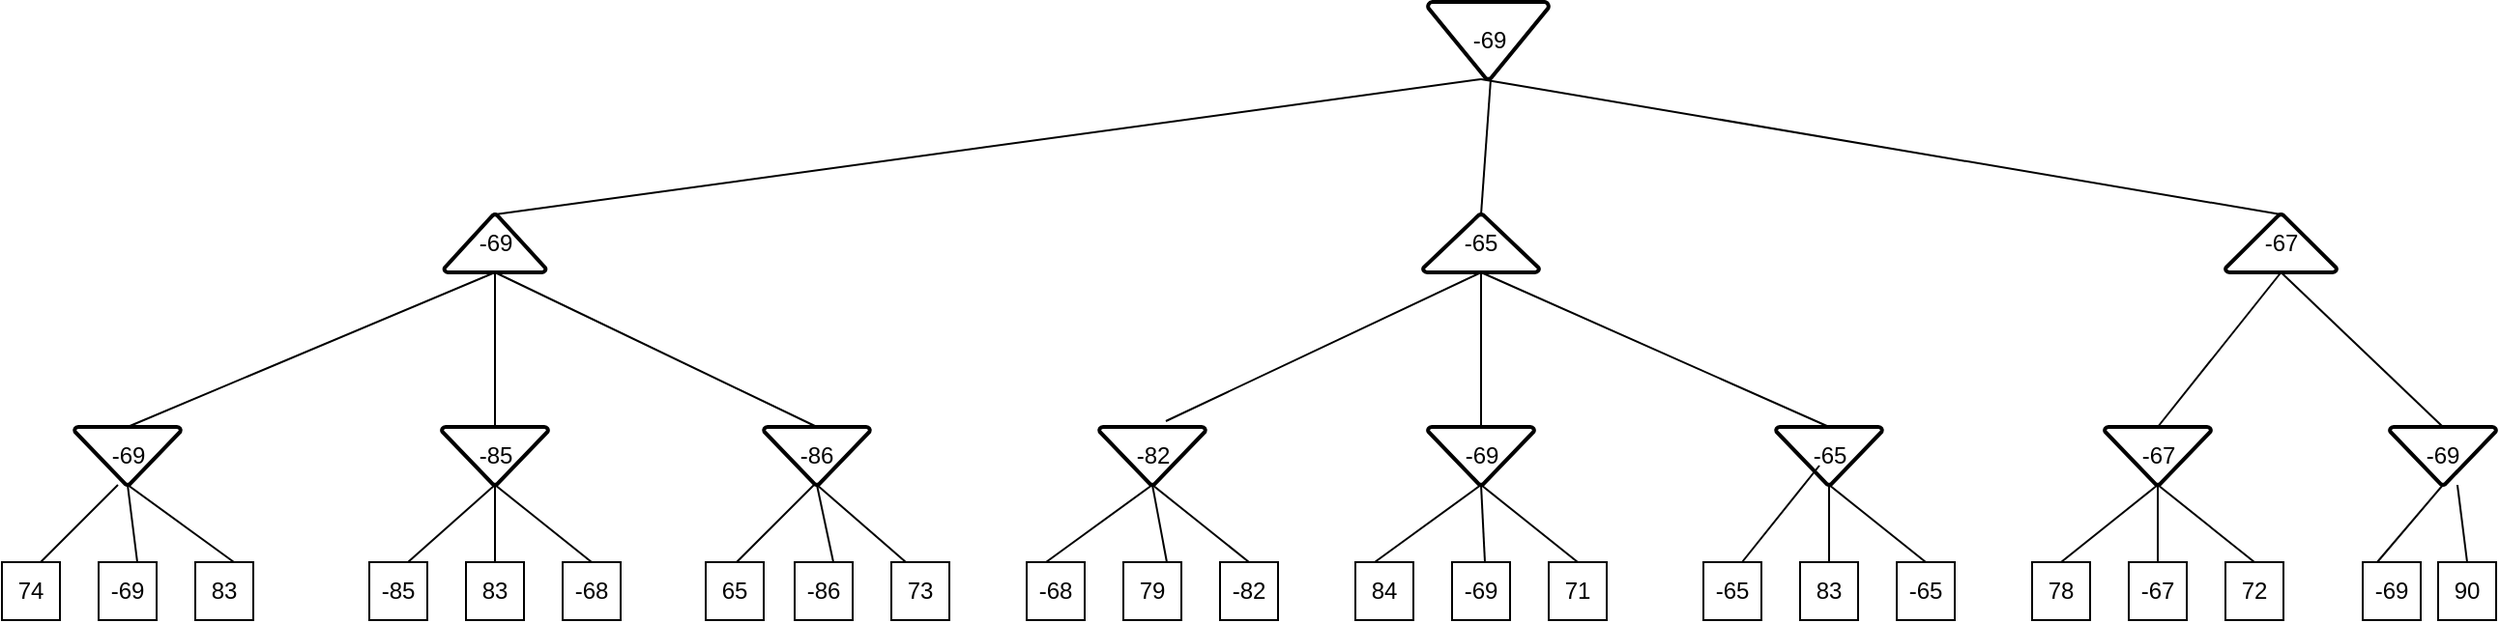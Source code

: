<mxfile version="13.9.9" type="github">
  <diagram id="ql17GTwR_WXvc2JiczR6" name="Page-1">
    <mxGraphModel dx="868" dy="482" grid="1" gridSize="10" guides="1" tooltips="1" connect="1" arrows="1" fold="1" page="1" pageScale="1" pageWidth="827" pageHeight="1169" math="0" shadow="0">
      <root>
        <mxCell id="0" />
        <mxCell id="1" parent="0" />
        <mxCell id="6Nf89VIRa7p8WbnDOGRJ-1" value="74" style="whiteSpace=wrap;html=1;aspect=fixed;" vertex="1" parent="1">
          <mxGeometry x="20" y="440" width="30" height="30" as="geometry" />
        </mxCell>
        <mxCell id="6Nf89VIRa7p8WbnDOGRJ-2" value="-69" style="whiteSpace=wrap;html=1;aspect=fixed;" vertex="1" parent="1">
          <mxGeometry x="70" y="440" width="30" height="30" as="geometry" />
        </mxCell>
        <mxCell id="6Nf89VIRa7p8WbnDOGRJ-4" value="83" style="whiteSpace=wrap;html=1;aspect=fixed;" vertex="1" parent="1">
          <mxGeometry x="120" y="440" width="30" height="30" as="geometry" />
        </mxCell>
        <mxCell id="6Nf89VIRa7p8WbnDOGRJ-5" value="-85" style="whiteSpace=wrap;html=1;aspect=fixed;" vertex="1" parent="1">
          <mxGeometry x="210" y="440" width="30" height="30" as="geometry" />
        </mxCell>
        <mxCell id="6Nf89VIRa7p8WbnDOGRJ-6" value="83" style="whiteSpace=wrap;html=1;aspect=fixed;" vertex="1" parent="1">
          <mxGeometry x="260" y="440" width="30" height="30" as="geometry" />
        </mxCell>
        <mxCell id="6Nf89VIRa7p8WbnDOGRJ-7" value="-68" style="whiteSpace=wrap;html=1;aspect=fixed;" vertex="1" parent="1">
          <mxGeometry x="310" y="440" width="30" height="30" as="geometry" />
        </mxCell>
        <mxCell id="6Nf89VIRa7p8WbnDOGRJ-8" value="65" style="whiteSpace=wrap;html=1;aspect=fixed;" vertex="1" parent="1">
          <mxGeometry x="384" y="440" width="30" height="30" as="geometry" />
        </mxCell>
        <mxCell id="6Nf89VIRa7p8WbnDOGRJ-9" value="-86" style="whiteSpace=wrap;html=1;aspect=fixed;" vertex="1" parent="1">
          <mxGeometry x="430" y="440" width="30" height="30" as="geometry" />
        </mxCell>
        <mxCell id="6Nf89VIRa7p8WbnDOGRJ-10" value="73" style="whiteSpace=wrap;html=1;aspect=fixed;" vertex="1" parent="1">
          <mxGeometry x="480" y="440" width="30" height="30" as="geometry" />
        </mxCell>
        <mxCell id="6Nf89VIRa7p8WbnDOGRJ-11" value="-68" style="whiteSpace=wrap;html=1;aspect=fixed;" vertex="1" parent="1">
          <mxGeometry x="550" y="440" width="30" height="30" as="geometry" />
        </mxCell>
        <mxCell id="6Nf89VIRa7p8WbnDOGRJ-12" value="79" style="whiteSpace=wrap;html=1;aspect=fixed;" vertex="1" parent="1">
          <mxGeometry x="600" y="440" width="30" height="30" as="geometry" />
        </mxCell>
        <mxCell id="6Nf89VIRa7p8WbnDOGRJ-13" value="-82" style="whiteSpace=wrap;html=1;aspect=fixed;" vertex="1" parent="1">
          <mxGeometry x="650" y="440" width="30" height="30" as="geometry" />
        </mxCell>
        <mxCell id="6Nf89VIRa7p8WbnDOGRJ-14" value="84" style="whiteSpace=wrap;html=1;aspect=fixed;" vertex="1" parent="1">
          <mxGeometry x="720" y="440" width="30" height="30" as="geometry" />
        </mxCell>
        <mxCell id="6Nf89VIRa7p8WbnDOGRJ-17" value="-69" style="whiteSpace=wrap;html=1;aspect=fixed;" vertex="1" parent="1">
          <mxGeometry x="770" y="440" width="30" height="30" as="geometry" />
        </mxCell>
        <mxCell id="6Nf89VIRa7p8WbnDOGRJ-18" value="71" style="whiteSpace=wrap;html=1;aspect=fixed;" vertex="1" parent="1">
          <mxGeometry x="820" y="440" width="30" height="30" as="geometry" />
        </mxCell>
        <mxCell id="6Nf89VIRa7p8WbnDOGRJ-19" value="-65" style="whiteSpace=wrap;html=1;aspect=fixed;" vertex="1" parent="1">
          <mxGeometry x="900" y="440" width="30" height="30" as="geometry" />
        </mxCell>
        <mxCell id="6Nf89VIRa7p8WbnDOGRJ-20" value="83" style="whiteSpace=wrap;html=1;aspect=fixed;" vertex="1" parent="1">
          <mxGeometry x="950" y="440" width="30" height="30" as="geometry" />
        </mxCell>
        <mxCell id="6Nf89VIRa7p8WbnDOGRJ-21" value="-65" style="whiteSpace=wrap;html=1;aspect=fixed;" vertex="1" parent="1">
          <mxGeometry x="1000" y="440" width="30" height="30" as="geometry" />
        </mxCell>
        <mxCell id="6Nf89VIRa7p8WbnDOGRJ-22" value="78" style="whiteSpace=wrap;html=1;aspect=fixed;" vertex="1" parent="1">
          <mxGeometry x="1070" y="440" width="30" height="30" as="geometry" />
        </mxCell>
        <mxCell id="6Nf89VIRa7p8WbnDOGRJ-23" value="-67" style="whiteSpace=wrap;html=1;aspect=fixed;" vertex="1" parent="1">
          <mxGeometry x="1120" y="440" width="30" height="30" as="geometry" />
        </mxCell>
        <mxCell id="6Nf89VIRa7p8WbnDOGRJ-24" value="72" style="whiteSpace=wrap;html=1;aspect=fixed;" vertex="1" parent="1">
          <mxGeometry x="1170" y="440" width="30" height="30" as="geometry" />
        </mxCell>
        <mxCell id="6Nf89VIRa7p8WbnDOGRJ-25" value="-69" style="whiteSpace=wrap;html=1;aspect=fixed;" vertex="1" parent="1">
          <mxGeometry x="1241" y="440" width="30" height="30" as="geometry" />
        </mxCell>
        <mxCell id="6Nf89VIRa7p8WbnDOGRJ-26" value="90" style="whiteSpace=wrap;html=1;aspect=fixed;" vertex="1" parent="1">
          <mxGeometry x="1280" y="440" width="30" height="30" as="geometry" />
        </mxCell>
        <mxCell id="6Nf89VIRa7p8WbnDOGRJ-35" value="-69" style="strokeWidth=2;html=1;shape=mxgraph.flowchart.merge_or_storage;whiteSpace=wrap;fillColor=#ffffff;" vertex="1" parent="1">
          <mxGeometry x="57.5" y="370" width="55" height="30" as="geometry" />
        </mxCell>
        <mxCell id="6Nf89VIRa7p8WbnDOGRJ-36" value="-85" style="strokeWidth=2;html=1;shape=mxgraph.flowchart.merge_or_storage;whiteSpace=wrap;fillColor=#ffffff;" vertex="1" parent="1">
          <mxGeometry x="247.5" y="370" width="55" height="30" as="geometry" />
        </mxCell>
        <mxCell id="6Nf89VIRa7p8WbnDOGRJ-37" value="-86" style="strokeWidth=2;html=1;shape=mxgraph.flowchart.merge_or_storage;whiteSpace=wrap;fillColor=#ffffff;" vertex="1" parent="1">
          <mxGeometry x="414" y="370" width="55" height="30" as="geometry" />
        </mxCell>
        <mxCell id="6Nf89VIRa7p8WbnDOGRJ-38" value="-82" style="strokeWidth=2;html=1;shape=mxgraph.flowchart.merge_or_storage;whiteSpace=wrap;fillColor=#ffffff;" vertex="1" parent="1">
          <mxGeometry x="587.5" y="370" width="55" height="30" as="geometry" />
        </mxCell>
        <mxCell id="6Nf89VIRa7p8WbnDOGRJ-39" value="-69" style="strokeWidth=2;html=1;shape=mxgraph.flowchart.merge_or_storage;whiteSpace=wrap;fillColor=#ffffff;" vertex="1" parent="1">
          <mxGeometry x="757.5" y="370" width="55" height="30" as="geometry" />
        </mxCell>
        <mxCell id="6Nf89VIRa7p8WbnDOGRJ-40" value="-65" style="strokeWidth=2;html=1;shape=mxgraph.flowchart.merge_or_storage;whiteSpace=wrap;fillColor=#ffffff;" vertex="1" parent="1">
          <mxGeometry x="937.5" y="370" width="55" height="30" as="geometry" />
        </mxCell>
        <mxCell id="6Nf89VIRa7p8WbnDOGRJ-41" value="-67" style="strokeWidth=2;html=1;shape=mxgraph.flowchart.merge_or_storage;whiteSpace=wrap;fillColor=#ffffff;" vertex="1" parent="1">
          <mxGeometry x="1107.5" y="370" width="55" height="30" as="geometry" />
        </mxCell>
        <mxCell id="6Nf89VIRa7p8WbnDOGRJ-42" value="-69" style="strokeWidth=2;html=1;shape=mxgraph.flowchart.merge_or_storage;whiteSpace=wrap;fillColor=#ffffff;" vertex="1" parent="1">
          <mxGeometry x="1255" y="370" width="55" height="30" as="geometry" />
        </mxCell>
        <mxCell id="6Nf89VIRa7p8WbnDOGRJ-43" value="" style="endArrow=none;html=1;" edge="1" parent="1">
          <mxGeometry width="50" height="50" relative="1" as="geometry">
            <mxPoint x="40" y="440" as="sourcePoint" />
            <mxPoint x="80" y="400" as="targetPoint" />
          </mxGeometry>
        </mxCell>
        <mxCell id="6Nf89VIRa7p8WbnDOGRJ-44" value="" style="endArrow=none;html=1;entryX=0.5;entryY=1;entryDx=0;entryDy=0;entryPerimeter=0;" edge="1" parent="1" target="6Nf89VIRa7p8WbnDOGRJ-35">
          <mxGeometry width="50" height="50" relative="1" as="geometry">
            <mxPoint x="90" y="440" as="sourcePoint" />
            <mxPoint x="130" y="400" as="targetPoint" />
          </mxGeometry>
        </mxCell>
        <mxCell id="6Nf89VIRa7p8WbnDOGRJ-45" value="" style="endArrow=none;html=1;entryX=0.5;entryY=1;entryDx=0;entryDy=0;entryPerimeter=0;" edge="1" parent="1" target="6Nf89VIRa7p8WbnDOGRJ-35">
          <mxGeometry width="50" height="50" relative="1" as="geometry">
            <mxPoint x="140" y="440" as="sourcePoint" />
            <mxPoint x="180" y="400" as="targetPoint" />
          </mxGeometry>
        </mxCell>
        <mxCell id="6Nf89VIRa7p8WbnDOGRJ-46" value="" style="endArrow=none;html=1;exitX=0.5;exitY=1;exitDx=0;exitDy=0;exitPerimeter=0;" edge="1" parent="1" source="6Nf89VIRa7p8WbnDOGRJ-36">
          <mxGeometry width="50" height="50" relative="1" as="geometry">
            <mxPoint x="210" y="400" as="sourcePoint" />
            <mxPoint x="230" y="440" as="targetPoint" />
          </mxGeometry>
        </mxCell>
        <mxCell id="6Nf89VIRa7p8WbnDOGRJ-47" value="" style="endArrow=none;html=1;entryX=0.5;entryY=1;entryDx=0;entryDy=0;entryPerimeter=0;exitX=0.5;exitY=0;exitDx=0;exitDy=0;" edge="1" parent="1" source="6Nf89VIRa7p8WbnDOGRJ-6" target="6Nf89VIRa7p8WbnDOGRJ-36">
          <mxGeometry width="50" height="50" relative="1" as="geometry">
            <mxPoint x="270" y="430" as="sourcePoint" />
            <mxPoint x="310" y="390" as="targetPoint" />
          </mxGeometry>
        </mxCell>
        <mxCell id="6Nf89VIRa7p8WbnDOGRJ-48" value="" style="endArrow=none;html=1;exitX=0.5;exitY=0;exitDx=0;exitDy=0;entryX=0.5;entryY=1;entryDx=0;entryDy=0;entryPerimeter=0;" edge="1" parent="1" source="6Nf89VIRa7p8WbnDOGRJ-7" target="6Nf89VIRa7p8WbnDOGRJ-36">
          <mxGeometry width="50" height="50" relative="1" as="geometry">
            <mxPoint x="340" y="400" as="sourcePoint" />
            <mxPoint x="380" y="360" as="targetPoint" />
          </mxGeometry>
        </mxCell>
        <mxCell id="6Nf89VIRa7p8WbnDOGRJ-49" value="" style="endArrow=none;html=1;" edge="1" parent="1">
          <mxGeometry width="50" height="50" relative="1" as="geometry">
            <mxPoint x="400" y="440" as="sourcePoint" />
            <mxPoint x="440" y="400" as="targetPoint" />
          </mxGeometry>
        </mxCell>
        <mxCell id="6Nf89VIRa7p8WbnDOGRJ-50" value="" style="endArrow=none;html=1;entryX=0.5;entryY=1;entryDx=0;entryDy=0;entryPerimeter=0;" edge="1" parent="1" target="6Nf89VIRa7p8WbnDOGRJ-37">
          <mxGeometry width="50" height="50" relative="1" as="geometry">
            <mxPoint x="450" y="440" as="sourcePoint" />
            <mxPoint x="490" y="400" as="targetPoint" />
          </mxGeometry>
        </mxCell>
        <mxCell id="6Nf89VIRa7p8WbnDOGRJ-51" value="" style="endArrow=none;html=1;exitX=0.25;exitY=0;exitDx=0;exitDy=0;entryX=0.5;entryY=1;entryDx=0;entryDy=0;entryPerimeter=0;" edge="1" parent="1" source="6Nf89VIRa7p8WbnDOGRJ-10" target="6Nf89VIRa7p8WbnDOGRJ-37">
          <mxGeometry width="50" height="50" relative="1" as="geometry">
            <mxPoint x="490" y="410" as="sourcePoint" />
            <mxPoint x="530" y="370" as="targetPoint" />
          </mxGeometry>
        </mxCell>
        <mxCell id="6Nf89VIRa7p8WbnDOGRJ-52" value="" style="endArrow=none;html=1;entryX=0.5;entryY=1;entryDx=0;entryDy=0;entryPerimeter=0;" edge="1" parent="1" target="6Nf89VIRa7p8WbnDOGRJ-38">
          <mxGeometry width="50" height="50" relative="1" as="geometry">
            <mxPoint x="560" y="440" as="sourcePoint" />
            <mxPoint x="600" y="400" as="targetPoint" />
          </mxGeometry>
        </mxCell>
        <mxCell id="6Nf89VIRa7p8WbnDOGRJ-53" value="" style="endArrow=none;html=1;exitX=0.75;exitY=0;exitDx=0;exitDy=0;entryX=0.5;entryY=1;entryDx=0;entryDy=0;entryPerimeter=0;" edge="1" parent="1" source="6Nf89VIRa7p8WbnDOGRJ-12" target="6Nf89VIRa7p8WbnDOGRJ-38">
          <mxGeometry width="50" height="50" relative="1" as="geometry">
            <mxPoint x="650" y="410" as="sourcePoint" />
            <mxPoint x="690" y="370" as="targetPoint" />
          </mxGeometry>
        </mxCell>
        <mxCell id="6Nf89VIRa7p8WbnDOGRJ-54" value="" style="endArrow=none;html=1;exitX=0.5;exitY=0;exitDx=0;exitDy=0;entryX=0.5;entryY=1;entryDx=0;entryDy=0;entryPerimeter=0;" edge="1" parent="1" source="6Nf89VIRa7p8WbnDOGRJ-13" target="6Nf89VIRa7p8WbnDOGRJ-38">
          <mxGeometry width="50" height="50" relative="1" as="geometry">
            <mxPoint x="690" y="410" as="sourcePoint" />
            <mxPoint x="730" y="370" as="targetPoint" />
          </mxGeometry>
        </mxCell>
        <mxCell id="6Nf89VIRa7p8WbnDOGRJ-55" value="" style="endArrow=none;html=1;entryX=0.5;entryY=1;entryDx=0;entryDy=0;entryPerimeter=0;" edge="1" parent="1" target="6Nf89VIRa7p8WbnDOGRJ-39">
          <mxGeometry width="50" height="50" relative="1" as="geometry">
            <mxPoint x="730" y="440" as="sourcePoint" />
            <mxPoint x="770" y="400" as="targetPoint" />
          </mxGeometry>
        </mxCell>
        <mxCell id="6Nf89VIRa7p8WbnDOGRJ-56" value="" style="endArrow=none;html=1;entryX=0.5;entryY=1;entryDx=0;entryDy=0;entryPerimeter=0;" edge="1" parent="1" target="6Nf89VIRa7p8WbnDOGRJ-39">
          <mxGeometry width="50" height="50" relative="1" as="geometry">
            <mxPoint x="787" y="440" as="sourcePoint" />
            <mxPoint x="827" y="400" as="targetPoint" />
          </mxGeometry>
        </mxCell>
        <mxCell id="6Nf89VIRa7p8WbnDOGRJ-57" value="" style="endArrow=none;html=1;exitX=0.5;exitY=0;exitDx=0;exitDy=0;entryX=0.5;entryY=1;entryDx=0;entryDy=0;entryPerimeter=0;" edge="1" parent="1" source="6Nf89VIRa7p8WbnDOGRJ-18" target="6Nf89VIRa7p8WbnDOGRJ-39">
          <mxGeometry width="50" height="50" relative="1" as="geometry">
            <mxPoint x="827" y="440" as="sourcePoint" />
            <mxPoint x="867" y="400" as="targetPoint" />
          </mxGeometry>
        </mxCell>
        <mxCell id="6Nf89VIRa7p8WbnDOGRJ-58" value="" style="endArrow=none;html=1;" edge="1" parent="1">
          <mxGeometry width="50" height="50" relative="1" as="geometry">
            <mxPoint x="920" y="440" as="sourcePoint" />
            <mxPoint x="960" y="390" as="targetPoint" />
          </mxGeometry>
        </mxCell>
        <mxCell id="6Nf89VIRa7p8WbnDOGRJ-59" value="" style="endArrow=none;html=1;exitX=0.5;exitY=0;exitDx=0;exitDy=0;entryX=0.5;entryY=1;entryDx=0;entryDy=0;entryPerimeter=0;" edge="1" parent="1" source="6Nf89VIRa7p8WbnDOGRJ-20" target="6Nf89VIRa7p8WbnDOGRJ-40">
          <mxGeometry width="50" height="50" relative="1" as="geometry">
            <mxPoint x="980" y="420" as="sourcePoint" />
            <mxPoint x="1020" y="380" as="targetPoint" />
          </mxGeometry>
        </mxCell>
        <mxCell id="6Nf89VIRa7p8WbnDOGRJ-60" value="" style="endArrow=none;html=1;exitX=0.5;exitY=0;exitDx=0;exitDy=0;entryX=0.5;entryY=1;entryDx=0;entryDy=0;entryPerimeter=0;" edge="1" parent="1" source="6Nf89VIRa7p8WbnDOGRJ-21" target="6Nf89VIRa7p8WbnDOGRJ-40">
          <mxGeometry width="50" height="50" relative="1" as="geometry">
            <mxPoint x="1000" y="410" as="sourcePoint" />
            <mxPoint x="1040" y="370" as="targetPoint" />
          </mxGeometry>
        </mxCell>
        <mxCell id="6Nf89VIRa7p8WbnDOGRJ-61" value="" style="endArrow=none;html=1;entryX=0.5;entryY=1;entryDx=0;entryDy=0;entryPerimeter=0;exitX=0.5;exitY=0;exitDx=0;exitDy=0;" edge="1" parent="1" source="6Nf89VIRa7p8WbnDOGRJ-22" target="6Nf89VIRa7p8WbnDOGRJ-41">
          <mxGeometry width="50" height="50" relative="1" as="geometry">
            <mxPoint x="1040" y="410" as="sourcePoint" />
            <mxPoint x="1080" y="370" as="targetPoint" />
          </mxGeometry>
        </mxCell>
        <mxCell id="6Nf89VIRa7p8WbnDOGRJ-62" value="" style="endArrow=none;html=1;exitX=0.5;exitY=0;exitDx=0;exitDy=0;entryX=0.5;entryY=1;entryDx=0;entryDy=0;entryPerimeter=0;" edge="1" parent="1" source="6Nf89VIRa7p8WbnDOGRJ-23" target="6Nf89VIRa7p8WbnDOGRJ-41">
          <mxGeometry width="50" height="50" relative="1" as="geometry">
            <mxPoint x="1150" y="420" as="sourcePoint" />
            <mxPoint x="1190" y="380" as="targetPoint" />
          </mxGeometry>
        </mxCell>
        <mxCell id="6Nf89VIRa7p8WbnDOGRJ-63" value="" style="endArrow=none;html=1;exitX=0.5;exitY=0;exitDx=0;exitDy=0;entryX=0.5;entryY=1;entryDx=0;entryDy=0;entryPerimeter=0;" edge="1" parent="1" source="6Nf89VIRa7p8WbnDOGRJ-24" target="6Nf89VIRa7p8WbnDOGRJ-41">
          <mxGeometry width="50" height="50" relative="1" as="geometry">
            <mxPoint x="1200" y="400" as="sourcePoint" />
            <mxPoint x="1240" y="360" as="targetPoint" />
          </mxGeometry>
        </mxCell>
        <mxCell id="6Nf89VIRa7p8WbnDOGRJ-64" value="" style="endArrow=none;html=1;exitX=0.25;exitY=0;exitDx=0;exitDy=0;entryX=0.5;entryY=1;entryDx=0;entryDy=0;entryPerimeter=0;" edge="1" parent="1" source="6Nf89VIRa7p8WbnDOGRJ-25" target="6Nf89VIRa7p8WbnDOGRJ-42">
          <mxGeometry width="50" height="50" relative="1" as="geometry">
            <mxPoint x="1250" y="410" as="sourcePoint" />
            <mxPoint x="1290" y="370" as="targetPoint" />
          </mxGeometry>
        </mxCell>
        <mxCell id="6Nf89VIRa7p8WbnDOGRJ-65" value="" style="endArrow=none;html=1;exitX=0.5;exitY=0;exitDx=0;exitDy=0;entryX=0.636;entryY=1;entryDx=0;entryDy=0;entryPerimeter=0;" edge="1" parent="1" source="6Nf89VIRa7p8WbnDOGRJ-26" target="6Nf89VIRa7p8WbnDOGRJ-42">
          <mxGeometry width="50" height="50" relative="1" as="geometry">
            <mxPoint x="1310" y="420" as="sourcePoint" />
            <mxPoint x="1350" y="380" as="targetPoint" />
          </mxGeometry>
        </mxCell>
        <mxCell id="6Nf89VIRa7p8WbnDOGRJ-66" value="-69" style="strokeWidth=2;html=1;shape=mxgraph.flowchart.extract_or_measurement;whiteSpace=wrap;fillColor=#ffffff;" vertex="1" parent="1">
          <mxGeometry x="248.75" y="260" width="52.5" height="30" as="geometry" />
        </mxCell>
        <mxCell id="6Nf89VIRa7p8WbnDOGRJ-67" value="" style="endArrow=none;html=1;exitX=0.5;exitY=0;exitDx=0;exitDy=0;exitPerimeter=0;entryX=0.5;entryY=1;entryDx=0;entryDy=0;entryPerimeter=0;" edge="1" parent="1" source="6Nf89VIRa7p8WbnDOGRJ-35" target="6Nf89VIRa7p8WbnDOGRJ-66">
          <mxGeometry width="50" height="50" relative="1" as="geometry">
            <mxPoint x="90" y="350" as="sourcePoint" />
            <mxPoint x="130" y="310" as="targetPoint" />
          </mxGeometry>
        </mxCell>
        <mxCell id="6Nf89VIRa7p8WbnDOGRJ-68" value="" style="endArrow=none;html=1;exitX=0.5;exitY=0;exitDx=0;exitDy=0;exitPerimeter=0;entryX=0.5;entryY=1;entryDx=0;entryDy=0;entryPerimeter=0;" edge="1" parent="1" source="6Nf89VIRa7p8WbnDOGRJ-36" target="6Nf89VIRa7p8WbnDOGRJ-66">
          <mxGeometry width="50" height="50" relative="1" as="geometry">
            <mxPoint x="270" y="310" as="sourcePoint" />
            <mxPoint x="310" y="270" as="targetPoint" />
          </mxGeometry>
        </mxCell>
        <mxCell id="6Nf89VIRa7p8WbnDOGRJ-69" value="" style="endArrow=none;html=1;exitX=0.5;exitY=0;exitDx=0;exitDy=0;exitPerimeter=0;entryX=0.5;entryY=1;entryDx=0;entryDy=0;entryPerimeter=0;" edge="1" parent="1" source="6Nf89VIRa7p8WbnDOGRJ-37" target="6Nf89VIRa7p8WbnDOGRJ-66">
          <mxGeometry width="50" height="50" relative="1" as="geometry">
            <mxPoint x="340" y="280" as="sourcePoint" />
            <mxPoint x="380" y="240" as="targetPoint" />
          </mxGeometry>
        </mxCell>
        <mxCell id="6Nf89VIRa7p8WbnDOGRJ-70" value="-65" style="strokeWidth=2;html=1;shape=mxgraph.flowchart.extract_or_measurement;whiteSpace=wrap;fillColor=#ffffff;" vertex="1" parent="1">
          <mxGeometry x="755" y="260" width="60" height="30" as="geometry" />
        </mxCell>
        <mxCell id="6Nf89VIRa7p8WbnDOGRJ-71" value="" style="endArrow=none;html=1;exitX=0.627;exitY=-0.1;exitDx=0;exitDy=0;exitPerimeter=0;entryX=0.5;entryY=1;entryDx=0;entryDy=0;entryPerimeter=0;" edge="1" parent="1" source="6Nf89VIRa7p8WbnDOGRJ-38" target="6Nf89VIRa7p8WbnDOGRJ-70">
          <mxGeometry width="50" height="50" relative="1" as="geometry">
            <mxPoint x="640" y="320" as="sourcePoint" />
            <mxPoint x="680" y="280" as="targetPoint" />
          </mxGeometry>
        </mxCell>
        <mxCell id="6Nf89VIRa7p8WbnDOGRJ-72" value="" style="endArrow=none;html=1;exitX=0.5;exitY=0;exitDx=0;exitDy=0;exitPerimeter=0;entryX=0.5;entryY=1;entryDx=0;entryDy=0;entryPerimeter=0;" edge="1" parent="1" source="6Nf89VIRa7p8WbnDOGRJ-39" target="6Nf89VIRa7p8WbnDOGRJ-70">
          <mxGeometry width="50" height="50" relative="1" as="geometry">
            <mxPoint x="810" y="310" as="sourcePoint" />
            <mxPoint x="850" y="270" as="targetPoint" />
          </mxGeometry>
        </mxCell>
        <mxCell id="6Nf89VIRa7p8WbnDOGRJ-73" value="" style="endArrow=none;html=1;exitX=0.5;exitY=0;exitDx=0;exitDy=0;exitPerimeter=0;entryX=0.5;entryY=1;entryDx=0;entryDy=0;entryPerimeter=0;" edge="1" parent="1" source="6Nf89VIRa7p8WbnDOGRJ-40" target="6Nf89VIRa7p8WbnDOGRJ-70">
          <mxGeometry width="50" height="50" relative="1" as="geometry">
            <mxPoint x="860" y="300" as="sourcePoint" />
            <mxPoint x="900" y="260" as="targetPoint" />
          </mxGeometry>
        </mxCell>
        <mxCell id="6Nf89VIRa7p8WbnDOGRJ-74" value="-67" style="strokeWidth=2;html=1;shape=mxgraph.flowchart.extract_or_measurement;whiteSpace=wrap;fillColor=#ffffff;" vertex="1" parent="1">
          <mxGeometry x="1170" y="260" width="57.5" height="30" as="geometry" />
        </mxCell>
        <mxCell id="6Nf89VIRa7p8WbnDOGRJ-75" value="" style="endArrow=none;html=1;exitX=0.5;exitY=0;exitDx=0;exitDy=0;exitPerimeter=0;entryX=0.5;entryY=1;entryDx=0;entryDy=0;entryPerimeter=0;" edge="1" parent="1" source="6Nf89VIRa7p8WbnDOGRJ-41" target="6Nf89VIRa7p8WbnDOGRJ-74">
          <mxGeometry width="50" height="50" relative="1" as="geometry">
            <mxPoint x="1122.5" y="330" as="sourcePoint" />
            <mxPoint x="1162.5" y="290" as="targetPoint" />
          </mxGeometry>
        </mxCell>
        <mxCell id="6Nf89VIRa7p8WbnDOGRJ-76" value="" style="endArrow=none;html=1;exitX=0.5;exitY=0;exitDx=0;exitDy=0;exitPerimeter=0;entryX=0.5;entryY=1;entryDx=0;entryDy=0;entryPerimeter=0;" edge="1" parent="1" source="6Nf89VIRa7p8WbnDOGRJ-42" target="6Nf89VIRa7p8WbnDOGRJ-74">
          <mxGeometry width="50" height="50" relative="1" as="geometry">
            <mxPoint x="1260" y="330" as="sourcePoint" />
            <mxPoint x="1300" y="290" as="targetPoint" />
          </mxGeometry>
        </mxCell>
        <mxCell id="6Nf89VIRa7p8WbnDOGRJ-78" value="" style="endArrow=none;html=1;exitX=0.5;exitY=0;exitDx=0;exitDy=0;exitPerimeter=0;entryX=0.5;entryY=1;entryDx=0;entryDy=0;entryPerimeter=0;" edge="1" parent="1" source="6Nf89VIRa7p8WbnDOGRJ-66">
          <mxGeometry width="50" height="50" relative="1" as="geometry">
            <mxPoint x="350" y="200" as="sourcePoint" />
            <mxPoint x="785" y="190" as="targetPoint" />
          </mxGeometry>
        </mxCell>
        <mxCell id="6Nf89VIRa7p8WbnDOGRJ-79" value="" style="endArrow=none;html=1;exitX=0.5;exitY=0;exitDx=0;exitDy=0;exitPerimeter=0;" edge="1" parent="1" source="6Nf89VIRa7p8WbnDOGRJ-70">
          <mxGeometry width="50" height="50" relative="1" as="geometry">
            <mxPoint x="750" y="230" as="sourcePoint" />
            <mxPoint x="790" y="190" as="targetPoint" />
          </mxGeometry>
        </mxCell>
        <mxCell id="6Nf89VIRa7p8WbnDOGRJ-80" value="" style="endArrow=none;html=1;exitX=0.5;exitY=0;exitDx=0;exitDy=0;exitPerimeter=0;entryX=0.5;entryY=1;entryDx=0;entryDy=0;entryPerimeter=0;" edge="1" parent="1" source="6Nf89VIRa7p8WbnDOGRJ-74">
          <mxGeometry width="50" height="50" relative="1" as="geometry">
            <mxPoint x="1150" y="240" as="sourcePoint" />
            <mxPoint x="785" y="190" as="targetPoint" />
          </mxGeometry>
        </mxCell>
        <mxCell id="6Nf89VIRa7p8WbnDOGRJ-81" value="-69" style="strokeWidth=2;html=1;shape=mxgraph.flowchart.merge_or_storage;whiteSpace=wrap;fillColor=#ffffff;" vertex="1" parent="1">
          <mxGeometry x="757.5" y="150" width="62.5" height="40" as="geometry" />
        </mxCell>
      </root>
    </mxGraphModel>
  </diagram>
</mxfile>
